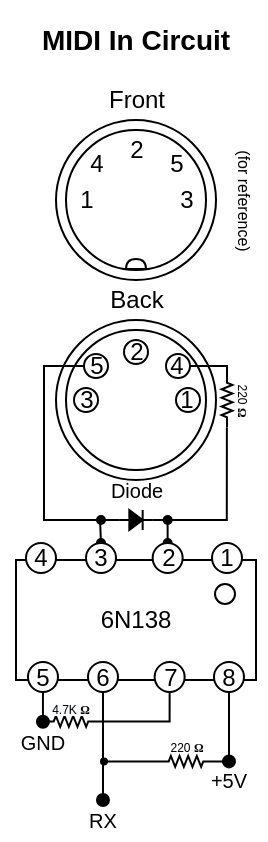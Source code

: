 <mxfile version="13.10.4" type="google"><diagram name="Page-1" id="7e0a89b8-554c-2b80-1dc8-d5c74ca68de4"><mxGraphModel dx="1038" dy="560" grid="1" gridSize="10" guides="1" tooltips="1" connect="1" arrows="1" fold="1" page="1" pageScale="1" pageWidth="1100" pageHeight="850" background="#ffffff" math="0" shadow="0"><root><mxCell id="0"/><mxCell id="1" parent="0"/><mxCell id="wbunCjxq_eKaUc0FDegU-1" value="" style="ellipse;whiteSpace=wrap;html=1;aspect=fixed;" parent="1" vertex="1"><mxGeometry x="40" y="60" width="80" height="80" as="geometry"/></mxCell><mxCell id="wbunCjxq_eKaUc0FDegU-2" value="" style="ellipse;whiteSpace=wrap;html=1;aspect=fixed;" parent="1" vertex="1"><mxGeometry x="45" y="65" width="70" height="70" as="geometry"/></mxCell><mxCell id="wbunCjxq_eKaUc0FDegU-3" value="1" style="text;html=1;align=center;verticalAlign=middle;resizable=0;points=[];autosize=1;" parent="1" vertex="1"><mxGeometry x="45" y="90" width="20" height="20" as="geometry"/></mxCell><mxCell id="wbunCjxq_eKaUc0FDegU-4" value="2" style="text;html=1;align=center;verticalAlign=middle;resizable=0;points=[];autosize=1;" parent="1" vertex="1"><mxGeometry x="70" y="65" width="20" height="20" as="geometry"/></mxCell><mxCell id="wbunCjxq_eKaUc0FDegU-5" value="3" style="text;html=1;align=center;verticalAlign=middle;resizable=0;points=[];autosize=1;" parent="1" vertex="1"><mxGeometry x="95" y="90" width="20" height="20" as="geometry"/></mxCell><mxCell id="wbunCjxq_eKaUc0FDegU-6" value="4" style="text;html=1;align=center;verticalAlign=middle;resizable=0;points=[];autosize=1;" parent="1" vertex="1"><mxGeometry x="50" y="72" width="20" height="20" as="geometry"/></mxCell><mxCell id="wbunCjxq_eKaUc0FDegU-7" value="5" style="text;html=1;align=center;verticalAlign=middle;resizable=0;points=[];autosize=1;" parent="1" vertex="1"><mxGeometry x="90" y="72" width="20" height="20" as="geometry"/></mxCell><mxCell id="wbunCjxq_eKaUc0FDegU-8" value="" style="shape=or;whiteSpace=wrap;html=1;rotation=-90;" parent="1" vertex="1"><mxGeometry x="77.5" y="127" width="5" height="10" as="geometry"/></mxCell><mxCell id="wbunCjxq_eKaUc0FDegU-10" value="Front" style="text;html=1;align=center;verticalAlign=middle;resizable=0;points=[];autosize=1;" parent="1" vertex="1"><mxGeometry x="60" y="40" width="40" height="20" as="geometry"/></mxCell><mxCell id="wbunCjxq_eKaUc0FDegU-11" value="" style="ellipse;whiteSpace=wrap;html=1;aspect=fixed;" parent="1" vertex="1"><mxGeometry x="40" y="160" width="80" height="80" as="geometry"/></mxCell><mxCell id="wbunCjxq_eKaUc0FDegU-12" value="" style="ellipse;whiteSpace=wrap;html=1;aspect=fixed;" parent="1" vertex="1"><mxGeometry x="45" y="165" width="70" height="70" as="geometry"/></mxCell><mxCell id="wbunCjxq_eKaUc0FDegU-19" value="Back" style="text;html=1;align=center;verticalAlign=middle;resizable=0;points=[];autosize=1;" parent="1" vertex="1"><mxGeometry x="60" y="140" width="40" height="20" as="geometry"/></mxCell><mxCell id="wbunCjxq_eKaUc0FDegU-20" value="" style="verticalLabelPosition=bottom;shadow=0;dashed=0;align=center;html=1;verticalAlign=top;strokeWidth=1;shape=ellipse;perimeter=ellipsePerimeter;" parent="1" vertex="1"><mxGeometry x="74" y="170" width="12" height="12" as="geometry"/></mxCell><mxCell id="wbunCjxq_eKaUc0FDegU-50" style="edgeStyle=orthogonalEdgeStyle;rounded=0;orthogonalLoop=1;jettySize=auto;html=1;exitX=1;exitY=0.5;exitDx=0;exitDy=0;entryX=0;entryY=0.5;entryDx=0;entryDy=0;entryPerimeter=0;fontSize=10;endArrow=none;endFill=0;" parent="1" source="wbunCjxq_eKaUc0FDegU-21" target="wbunCjxq_eKaUc0FDegU-45" edge="1"><mxGeometry relative="1" as="geometry"/></mxCell><mxCell id="wbunCjxq_eKaUc0FDegU-21" value="" style="verticalLabelPosition=bottom;shadow=0;dashed=0;align=center;html=1;verticalAlign=top;strokeWidth=1;shape=ellipse;perimeter=ellipsePerimeter;" parent="1" vertex="1"><mxGeometry x="95" y="177" width="12" height="12" as="geometry"/></mxCell><mxCell id="wbunCjxq_eKaUc0FDegU-39" style="edgeStyle=orthogonalEdgeStyle;rounded=0;orthogonalLoop=1;jettySize=auto;html=1;exitX=0;exitY=0.5;exitDx=0;exitDy=0;fontSize=10;endArrow=none;endFill=0;entryX=0;entryY=0.5;entryDx=0;entryDy=0;entryPerimeter=0;" parent="1" source="wbunCjxq_eKaUc0FDegU-23" target="LfgqnM9N9CI1jU01GzYi-2" edge="1"><mxGeometry relative="1" as="geometry"><mxPoint x="34" y="250" as="targetPoint"/></mxGeometry></mxCell><mxCell id="wbunCjxq_eKaUc0FDegU-23" value="" style="verticalLabelPosition=bottom;shadow=0;dashed=0;align=center;html=1;verticalAlign=top;strokeWidth=1;shape=ellipse;perimeter=ellipsePerimeter;" parent="1" vertex="1"><mxGeometry x="54" y="177" width="12" height="12" as="geometry"/></mxCell><mxCell id="wbunCjxq_eKaUc0FDegU-24" value="" style="verticalLabelPosition=bottom;shadow=0;dashed=0;align=center;html=1;verticalAlign=top;strokeWidth=1;shape=ellipse;perimeter=ellipsePerimeter;" parent="1" vertex="1"><mxGeometry x="100" y="194" width="12" height="12" as="geometry"/></mxCell><mxCell id="wbunCjxq_eKaUc0FDegU-25" value="" style="verticalLabelPosition=bottom;shadow=0;dashed=0;align=center;html=1;verticalAlign=top;strokeWidth=1;shape=ellipse;perimeter=ellipsePerimeter;" parent="1" vertex="1"><mxGeometry x="49" y="194" width="12" height="12" as="geometry"/></mxCell><mxCell id="wbunCjxq_eKaUc0FDegU-14" value="2" style="text;html=1;align=center;verticalAlign=middle;resizable=0;points=[];autosize=1;" parent="1" vertex="1"><mxGeometry x="70" y="166" width="20" height="20" as="geometry"/></mxCell><mxCell id="wbunCjxq_eKaUc0FDegU-13" value="3" style="text;html=1;align=center;verticalAlign=middle;resizable=0;points=[];autosize=1;" parent="1" vertex="1"><mxGeometry x="45" y="190" width="20" height="20" as="geometry"/></mxCell><mxCell id="wbunCjxq_eKaUc0FDegU-15" value="1" style="text;html=1;align=center;verticalAlign=middle;resizable=0;points=[];autosize=1;" parent="1" vertex="1"><mxGeometry x="95" y="190" width="20" height="20" as="geometry"/></mxCell><mxCell id="wbunCjxq_eKaUc0FDegU-16" value="5" style="text;html=1;align=center;verticalAlign=middle;resizable=0;points=[];autosize=1;" parent="1" vertex="1"><mxGeometry x="50" y="173" width="20" height="20" as="geometry"/></mxCell><mxCell id="wbunCjxq_eKaUc0FDegU-17" value="4" style="text;html=1;align=center;verticalAlign=middle;resizable=0;points=[];autosize=1;" parent="1" vertex="1"><mxGeometry x="90" y="173" width="20" height="20" as="geometry"/></mxCell><mxCell id="wbunCjxq_eKaUc0FDegU-26" value="&lt;font style=&quot;font-size: 8px&quot;&gt;(for reference)&lt;/font&gt;" style="text;html=1;align=center;verticalAlign=middle;resizable=0;points=[];autosize=1;rotation=90;" parent="1" vertex="1"><mxGeometry x="100" y="90" width="70" height="20" as="geometry"/></mxCell><mxCell id="LfgqnM9N9CI1jU01GzYi-65" style="edgeStyle=orthogonalEdgeStyle;rounded=0;orthogonalLoop=1;jettySize=auto;html=1;entryX=1;entryY=0.5;entryDx=0;entryDy=0;entryPerimeter=0;endArrow=none;endFill=0;endSize=4;fontSize=10;exitX=0.953;exitY=0.978;exitDx=0;exitDy=0;exitPerimeter=0;" parent="1" source="wbunCjxq_eKaUc0FDegU-48" target="LfgqnM9N9CI1jU01GzYi-2" edge="1"><mxGeometry relative="1" as="geometry"><mxPoint x="130" y="230" as="sourcePoint"/><Array as="points"><mxPoint x="125" y="214"/><mxPoint x="125" y="260"/></Array></mxGeometry></mxCell><mxCell id="wbunCjxq_eKaUc0FDegU-45" value="" style="pointerEvents=1;verticalLabelPosition=bottom;shadow=0;dashed=0;align=center;html=1;verticalAlign=top;shape=mxgraph.electrical.resistors.resistor_2;fontSize=10;rotation=90;" parent="1" vertex="1"><mxGeometry x="112" y="197.3" width="27" height="5.4" as="geometry"/></mxCell><mxCell id="wbunCjxq_eKaUc0FDegU-48" value="&lt;font style=&quot;font-size: 6px&quot;&gt;220&amp;nbsp;&lt;b style=&quot;font-family: &amp;#34;verdana&amp;#34; ; background-color: rgb(255 , 255 , 255)&quot;&gt;Ω&lt;/b&gt;&lt;/font&gt;" style="text;html=1;align=center;verticalAlign=middle;resizable=0;points=[];autosize=1;fontSize=10;rotation=90;" parent="1" vertex="1"><mxGeometry x="120" y="190" width="30" height="20" as="geometry"/></mxCell><mxCell id="wbunCjxq_eKaUc0FDegU-52" value="MIDI In Circuit" style="text;html=1;strokeColor=none;fillColor=none;align=center;verticalAlign=middle;whiteSpace=wrap;rounded=0;fontSize=14;labelBackgroundColor=none;fontStyle=1;" parent="1" vertex="1"><mxGeometry x="25" width="110" height="40" as="geometry"/></mxCell><mxCell id="LfgqnM9N9CI1jU01GzYi-63" style="edgeStyle=orthogonalEdgeStyle;rounded=0;orthogonalLoop=1;jettySize=auto;html=1;exitX=1;exitY=0.5;exitDx=0;exitDy=0;exitPerimeter=0;entryX=0.5;entryY=0;entryDx=0;entryDy=0;endArrow=oval;endFill=1;endSize=4;fontSize=10;" parent="1" source="LfgqnM9N9CI1jU01GzYi-2" target="LfgqnM9N9CI1jU01GzYi-11" edge="1"><mxGeometry relative="1" as="geometry"/></mxCell><mxCell id="LfgqnM9N9CI1jU01GzYi-64" style="edgeStyle=orthogonalEdgeStyle;rounded=0;orthogonalLoop=1;jettySize=auto;html=1;exitX=0;exitY=0.5;exitDx=0;exitDy=0;exitPerimeter=0;entryX=0.5;entryY=0;entryDx=0;entryDy=0;endArrow=oval;endFill=1;endSize=4;fontSize=10;" parent="1" source="LfgqnM9N9CI1jU01GzYi-66" target="LfgqnM9N9CI1jU01GzYi-10" edge="1"><mxGeometry relative="1" as="geometry"/></mxCell><mxCell id="LfgqnM9N9CI1jU01GzYi-2" value="" style="pointerEvents=1;fillColor=strokeColor;verticalLabelPosition=bottom;shadow=0;dashed=0;align=center;html=1;verticalAlign=top;shape=mxgraph.electrical.diodes.diode;" parent="1" vertex="1"><mxGeometry x="71.66" y="255" width="16.67" height="10" as="geometry"/></mxCell><mxCell id="LfgqnM9N9CI1jU01GzYi-4" value="6N138" style="rounded=0;whiteSpace=wrap;html=1;" parent="1" vertex="1"><mxGeometry x="20" y="280" width="120" height="60" as="geometry"/></mxCell><mxCell id="LfgqnM9N9CI1jU01GzYi-5" value="" style="ellipse;whiteSpace=wrap;html=1;aspect=fixed;" parent="1" vertex="1"><mxGeometry x="119.5" y="292" width="10" height="10" as="geometry"/></mxCell><mxCell id="LfgqnM9N9CI1jU01GzYi-6" value="&lt;font style=&quot;font-size: 10px&quot;&gt;Diode&lt;/font&gt;" style="text;html=1;align=center;verticalAlign=middle;resizable=0;points=[];autosize=1;" parent="1" vertex="1"><mxGeometry x="60" y="235" width="40" height="20" as="geometry"/></mxCell><mxCell id="LfgqnM9N9CI1jU01GzYi-8" value="" style="verticalLabelPosition=bottom;shadow=0;dashed=0;align=center;html=1;verticalAlign=top;strokeWidth=1;shape=ellipse;perimeter=ellipsePerimeter;" parent="1" vertex="1"><mxGeometry x="25" y="271.5" width="15" height="15" as="geometry"/></mxCell><mxCell id="LfgqnM9N9CI1jU01GzYi-9" value="" style="verticalLabelPosition=bottom;shadow=0;dashed=0;align=center;html=1;verticalAlign=top;strokeWidth=1;shape=ellipse;perimeter=ellipsePerimeter;" parent="1" vertex="1"><mxGeometry x="118" y="271.5" width="15" height="15" as="geometry"/></mxCell><mxCell id="LfgqnM9N9CI1jU01GzYi-10" value="" style="verticalLabelPosition=bottom;shadow=0;dashed=0;align=center;html=1;verticalAlign=top;strokeWidth=1;shape=ellipse;perimeter=ellipsePerimeter;" parent="1" vertex="1"><mxGeometry x="55" y="271.5" width="15" height="15" as="geometry"/></mxCell><mxCell id="LfgqnM9N9CI1jU01GzYi-11" value="" style="verticalLabelPosition=bottom;shadow=0;dashed=0;align=center;html=1;verticalAlign=top;strokeWidth=1;shape=ellipse;perimeter=ellipsePerimeter;" parent="1" vertex="1"><mxGeometry x="88.33" y="271.5" width="15" height="15" as="geometry"/></mxCell><mxCell id="LfgqnM9N9CI1jU01GzYi-16" value="1" style="text;html=1;align=center;verticalAlign=middle;resizable=0;points=[];autosize=1;" parent="1" vertex="1"><mxGeometry x="115" y="269" width="20" height="20" as="geometry"/></mxCell><mxCell id="LfgqnM9N9CI1jU01GzYi-17" value="2" style="text;html=1;align=center;verticalAlign=middle;resizable=0;points=[];autosize=1;" parent="1" vertex="1"><mxGeometry x="85.83" y="269" width="20" height="20" as="geometry"/></mxCell><mxCell id="LfgqnM9N9CI1jU01GzYi-18" value="3" style="text;html=1;align=center;verticalAlign=middle;resizable=0;points=[];autosize=1;" parent="1" vertex="1"><mxGeometry x="51.66" y="269" width="20" height="20" as="geometry"/></mxCell><mxCell id="LfgqnM9N9CI1jU01GzYi-19" value="4" style="text;html=1;align=center;verticalAlign=middle;resizable=0;points=[];autosize=1;" parent="1" vertex="1"><mxGeometry x="21.5" y="269" width="20" height="20" as="geometry"/></mxCell><mxCell id="LfgqnM9N9CI1jU01GzYi-52" style="edgeStyle=orthogonalEdgeStyle;rounded=0;orthogonalLoop=1;jettySize=auto;html=1;exitX=0.5;exitY=1;exitDx=0;exitDy=0;entryX=0.524;entryY=-0.008;entryDx=0;entryDy=0;entryPerimeter=0;endArrow=oval;endFill=1;fontSize=10;" parent="1" source="LfgqnM9N9CI1jU01GzYi-30" target="LfgqnM9N9CI1jU01GzYi-44" edge="1"><mxGeometry relative="1" as="geometry"/></mxCell><mxCell id="LfgqnM9N9CI1jU01GzYi-30" value="" style="verticalLabelPosition=bottom;shadow=0;dashed=0;align=center;html=1;verticalAlign=top;strokeWidth=1;shape=ellipse;perimeter=ellipsePerimeter;" parent="1" vertex="1"><mxGeometry x="25.99" y="331" width="15" height="15" as="geometry"/></mxCell><mxCell id="LfgqnM9N9CI1jU01GzYi-53" style="edgeStyle=orthogonalEdgeStyle;rounded=0;orthogonalLoop=1;jettySize=auto;html=1;exitX=0.5;exitY=1;exitDx=0;exitDy=0;entryX=0.5;entryY=0.035;entryDx=0;entryDy=0;entryPerimeter=0;endArrow=oval;endFill=1;fontSize=10;" parent="1" source="LfgqnM9N9CI1jU01GzYi-31" target="LfgqnM9N9CI1jU01GzYi-42" edge="1"><mxGeometry relative="1" as="geometry"/></mxCell><mxCell id="LfgqnM9N9CI1jU01GzYi-31" value="" style="verticalLabelPosition=bottom;shadow=0;dashed=0;align=center;html=1;verticalAlign=top;strokeWidth=1;shape=ellipse;perimeter=ellipsePerimeter;" parent="1" vertex="1"><mxGeometry x="118.99" y="331" width="15" height="15" as="geometry"/></mxCell><mxCell id="LfgqnM9N9CI1jU01GzYi-47" style="edgeStyle=orthogonalEdgeStyle;rounded=0;orthogonalLoop=1;jettySize=auto;html=1;exitX=0.5;exitY=1;exitDx=0;exitDy=0;endArrow=oval;endFill=1;fontSize=10;" parent="1" source="LfgqnM9N9CI1jU01GzYi-32" target="LfgqnM9N9CI1jU01GzYi-41" edge="1"><mxGeometry relative="1" as="geometry"/></mxCell><mxCell id="LfgqnM9N9CI1jU01GzYi-32" value="" style="verticalLabelPosition=bottom;shadow=0;dashed=0;align=center;html=1;verticalAlign=top;strokeWidth=1;shape=ellipse;perimeter=ellipsePerimeter;" parent="1" vertex="1"><mxGeometry x="55.99" y="331" width="15" height="15" as="geometry"/></mxCell><mxCell id="LfgqnM9N9CI1jU01GzYi-33" value="" style="verticalLabelPosition=bottom;shadow=0;dashed=0;align=center;html=1;verticalAlign=top;strokeWidth=1;shape=ellipse;perimeter=ellipsePerimeter;" parent="1" vertex="1"><mxGeometry x="89.32" y="331" width="15" height="15" as="geometry"/></mxCell><mxCell id="LfgqnM9N9CI1jU01GzYi-26" value="8" style="text;html=1;align=center;verticalAlign=middle;resizable=0;points=[];autosize=1;" parent="1" vertex="1"><mxGeometry x="115.5" y="328.5" width="20" height="20" as="geometry"/></mxCell><mxCell id="LfgqnM9N9CI1jU01GzYi-27" value="7" style="text;html=1;align=center;verticalAlign=middle;resizable=0;points=[];autosize=1;" parent="1" vertex="1"><mxGeometry x="86.82" y="328.5" width="20" height="20" as="geometry"/></mxCell><mxCell id="LfgqnM9N9CI1jU01GzYi-28" value="6" style="text;html=1;align=center;verticalAlign=middle;resizable=0;points=[];autosize=1;" parent="1" vertex="1"><mxGeometry x="52.5" y="328.5" width="20" height="20" as="geometry"/></mxCell><mxCell id="LfgqnM9N9CI1jU01GzYi-29" value="5" style="text;html=1;align=center;verticalAlign=middle;resizable=0;points=[];autosize=1;" parent="1" vertex="1"><mxGeometry x="23.49" y="328.5" width="20" height="20" as="geometry"/></mxCell><mxCell id="LfgqnM9N9CI1jU01GzYi-41" value="RX" style="text;html=1;align=center;verticalAlign=middle;resizable=0;points=[];autosize=1;fontSize=10;" parent="1" vertex="1"><mxGeometry x="48.49" y="400" width="30" height="20" as="geometry"/></mxCell><mxCell id="LfgqnM9N9CI1jU01GzYi-42" value="+5V" style="text;html=1;align=center;verticalAlign=middle;resizable=0;points=[];autosize=1;fontSize=10;" parent="1" vertex="1"><mxGeometry x="111.49" y="380" width="30" height="20" as="geometry"/></mxCell><mxCell id="LfgqnM9N9CI1jU01GzYi-44" value="GND" style="text;html=1;align=center;verticalAlign=middle;resizable=0;points=[];autosize=1;fontSize=10;" parent="1" vertex="1"><mxGeometry x="12.5" y="361" width="40" height="20" as="geometry"/></mxCell><mxCell id="LfgqnM9N9CI1jU01GzYi-56" style="edgeStyle=orthogonalEdgeStyle;rounded=0;orthogonalLoop=1;jettySize=auto;html=1;entryX=0.5;entryY=1;entryDx=0;entryDy=0;endArrow=none;endFill=0;fontSize=10;" parent="1" source="LfgqnM9N9CI1jU01GzYi-39" target="LfgqnM9N9CI1jU01GzYi-33" edge="1"><mxGeometry relative="1" as="geometry"><Array as="points"><mxPoint x="97" y="360"/></Array></mxGeometry></mxCell><mxCell id="LfgqnM9N9CI1jU01GzYi-39" value="" style="pointerEvents=1;verticalLabelPosition=bottom;shadow=0;dashed=0;align=center;html=1;verticalAlign=top;shape=mxgraph.electrical.resistors.resistor_2;fontSize=10;rotation=0;" parent="1" vertex="1"><mxGeometry x="34" y="358" width="27" height="5.4" as="geometry"/></mxCell><mxCell id="LfgqnM9N9CI1jU01GzYi-40" value="&lt;font style=&quot;font-size: 6px&quot;&gt;&lt;span style=&quot;background-color: rgb(248 , 249 , 250)&quot;&gt;4.7K&amp;nbsp;&lt;/span&gt;&lt;b style=&quot;font-family: &amp;#34;verdana&amp;#34; ; background-color: rgb(255 , 255 , 255)&quot;&gt;Ω&lt;/b&gt;&lt;/font&gt;" style="text;html=1;align=center;verticalAlign=middle;resizable=0;points=[];autosize=1;fontSize=10;rotation=0;" parent="1" vertex="1"><mxGeometry x="32" y="343" width="30" height="20" as="geometry"/></mxCell><mxCell id="LfgqnM9N9CI1jU01GzYi-60" style="edgeStyle=orthogonalEdgeStyle;rounded=0;orthogonalLoop=1;jettySize=auto;html=1;exitX=1;exitY=0.5;exitDx=0;exitDy=0;exitPerimeter=0;entryX=0.391;entryY=0.036;entryDx=0;entryDy=0;entryPerimeter=0;endArrow=none;endFill=0;fontSize=10;" parent="1" source="LfgqnM9N9CI1jU01GzYi-35" target="LfgqnM9N9CI1jU01GzYi-42" edge="1"><mxGeometry relative="1" as="geometry"/></mxCell><mxCell id="LfgqnM9N9CI1jU01GzYi-61" style="edgeStyle=orthogonalEdgeStyle;rounded=0;orthogonalLoop=1;jettySize=auto;html=1;exitX=0;exitY=0.5;exitDx=0;exitDy=0;exitPerimeter=0;endArrow=oval;endFill=1;fontSize=10;endSize=3;" parent="1" edge="1"><mxGeometry relative="1" as="geometry"><mxPoint x="64" y="381" as="targetPoint"/><mxPoint x="91.5" y="380.7" as="sourcePoint"/></mxGeometry></mxCell><mxCell id="LfgqnM9N9CI1jU01GzYi-35" value="" style="pointerEvents=1;verticalLabelPosition=bottom;shadow=0;dashed=0;align=center;html=1;verticalAlign=top;shape=mxgraph.electrical.resistors.resistor_2;fontSize=10;rotation=0;" parent="1" vertex="1"><mxGeometry x="91.5" y="378" width="27" height="5.4" as="geometry"/></mxCell><mxCell id="LfgqnM9N9CI1jU01GzYi-36" value="&lt;font style=&quot;font-size: 6px&quot;&gt;220&amp;nbsp;&lt;b style=&quot;font-family: &amp;#34;verdana&amp;#34; ; background-color: rgb(255 , 255 , 255)&quot;&gt;Ω&lt;/b&gt;&lt;/font&gt;" style="text;html=1;align=center;verticalAlign=middle;resizable=0;points=[];autosize=1;fontSize=10;rotation=0;" parent="1" vertex="1"><mxGeometry x="90" y="362" width="30" height="20" as="geometry"/></mxCell><mxCell id="LfgqnM9N9CI1jU01GzYi-66" value="" style="ellipse;fillColor=#000000;strokeColor=none;fontSize=10;" parent="1" vertex="1"><mxGeometry x="62" y="259.5" width="1" height="1" as="geometry"/></mxCell><mxCell id="LfgqnM9N9CI1jU01GzYi-67" style="edgeStyle=orthogonalEdgeStyle;rounded=0;orthogonalLoop=1;jettySize=auto;html=1;exitX=0;exitY=0.5;exitDx=0;exitDy=0;exitPerimeter=0;entryX=0.5;entryY=0;entryDx=0;entryDy=0;endArrow=oval;endFill=1;endSize=4;fontSize=10;" parent="1" source="LfgqnM9N9CI1jU01GzYi-2" target="LfgqnM9N9CI1jU01GzYi-66" edge="1"><mxGeometry relative="1" as="geometry"><mxPoint x="71.66" y="260" as="sourcePoint"/><mxPoint x="62.5" y="271.5" as="targetPoint"/></mxGeometry></mxCell><mxCell id="LfgqnM9N9CI1jU01GzYi-69" value="" style="ellipse;fillColor=#000000;strokeColor=none;fontSize=10;" parent="1" vertex="1"><mxGeometry x="93.33" y="257.5" width="5" height="5" as="geometry"/></mxCell></root></mxGraphModel></diagram></mxfile>
